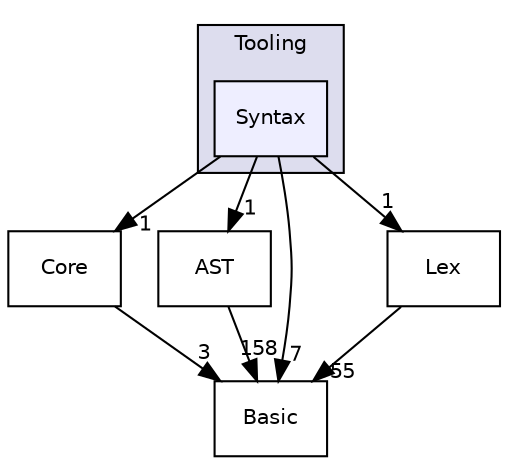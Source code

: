 digraph "include/clang/Tooling/Syntax" {
  bgcolor=transparent;
  compound=true
  node [ fontsize="10", fontname="Helvetica"];
  edge [ labelfontsize="10", labelfontname="Helvetica"];
  subgraph clusterdir_e1ce9e33a6714cd40d140bf8ba3da7d2 {
    graph [ bgcolor="#ddddee", pencolor="black", label="Tooling" fontname="Helvetica", fontsize="10", URL="dir_e1ce9e33a6714cd40d140bf8ba3da7d2.html"]
  dir_83dc524f79d42632fb84c46487a81cb4 [shape=box, label="Syntax", style="filled", fillcolor="#eeeeff", pencolor="black", URL="dir_83dc524f79d42632fb84c46487a81cb4.html"];
  }
  dir_b0e2d434765b76b8cb1b4b937de450e0 [shape=box label="Core" URL="dir_b0e2d434765b76b8cb1b4b937de450e0.html"];
  dir_b7f1fb8e22c16abc1bb9b644ee717a58 [shape=box label="AST" URL="dir_b7f1fb8e22c16abc1bb9b644ee717a58.html"];
  dir_a004adf44f176e430fc6c2b869b0fb57 [shape=box label="Basic" URL="dir_a004adf44f176e430fc6c2b869b0fb57.html"];
  dir_75e2a3c204180452df3eef4502f5497d [shape=box label="Lex" URL="dir_75e2a3c204180452df3eef4502f5497d.html"];
  dir_b0e2d434765b76b8cb1b4b937de450e0->dir_a004adf44f176e430fc6c2b869b0fb57 [headlabel="3", labeldistance=1.5 headhref="dir_000074_000014.html"];
  dir_b7f1fb8e22c16abc1bb9b644ee717a58->dir_a004adf44f176e430fc6c2b869b0fb57 [headlabel="158", labeldistance=1.5 headhref="dir_000013_000014.html"];
  dir_83dc524f79d42632fb84c46487a81cb4->dir_b0e2d434765b76b8cb1b4b937de450e0 [headlabel="1", labeldistance=1.5 headhref="dir_000021_000074.html"];
  dir_83dc524f79d42632fb84c46487a81cb4->dir_b7f1fb8e22c16abc1bb9b644ee717a58 [headlabel="1", labeldistance=1.5 headhref="dir_000021_000013.html"];
  dir_83dc524f79d42632fb84c46487a81cb4->dir_a004adf44f176e430fc6c2b869b0fb57 [headlabel="7", labeldistance=1.5 headhref="dir_000021_000014.html"];
  dir_83dc524f79d42632fb84c46487a81cb4->dir_75e2a3c204180452df3eef4502f5497d [headlabel="1", labeldistance=1.5 headhref="dir_000021_000090.html"];
  dir_75e2a3c204180452df3eef4502f5497d->dir_a004adf44f176e430fc6c2b869b0fb57 [headlabel="55", labeldistance=1.5 headhref="dir_000090_000014.html"];
}
